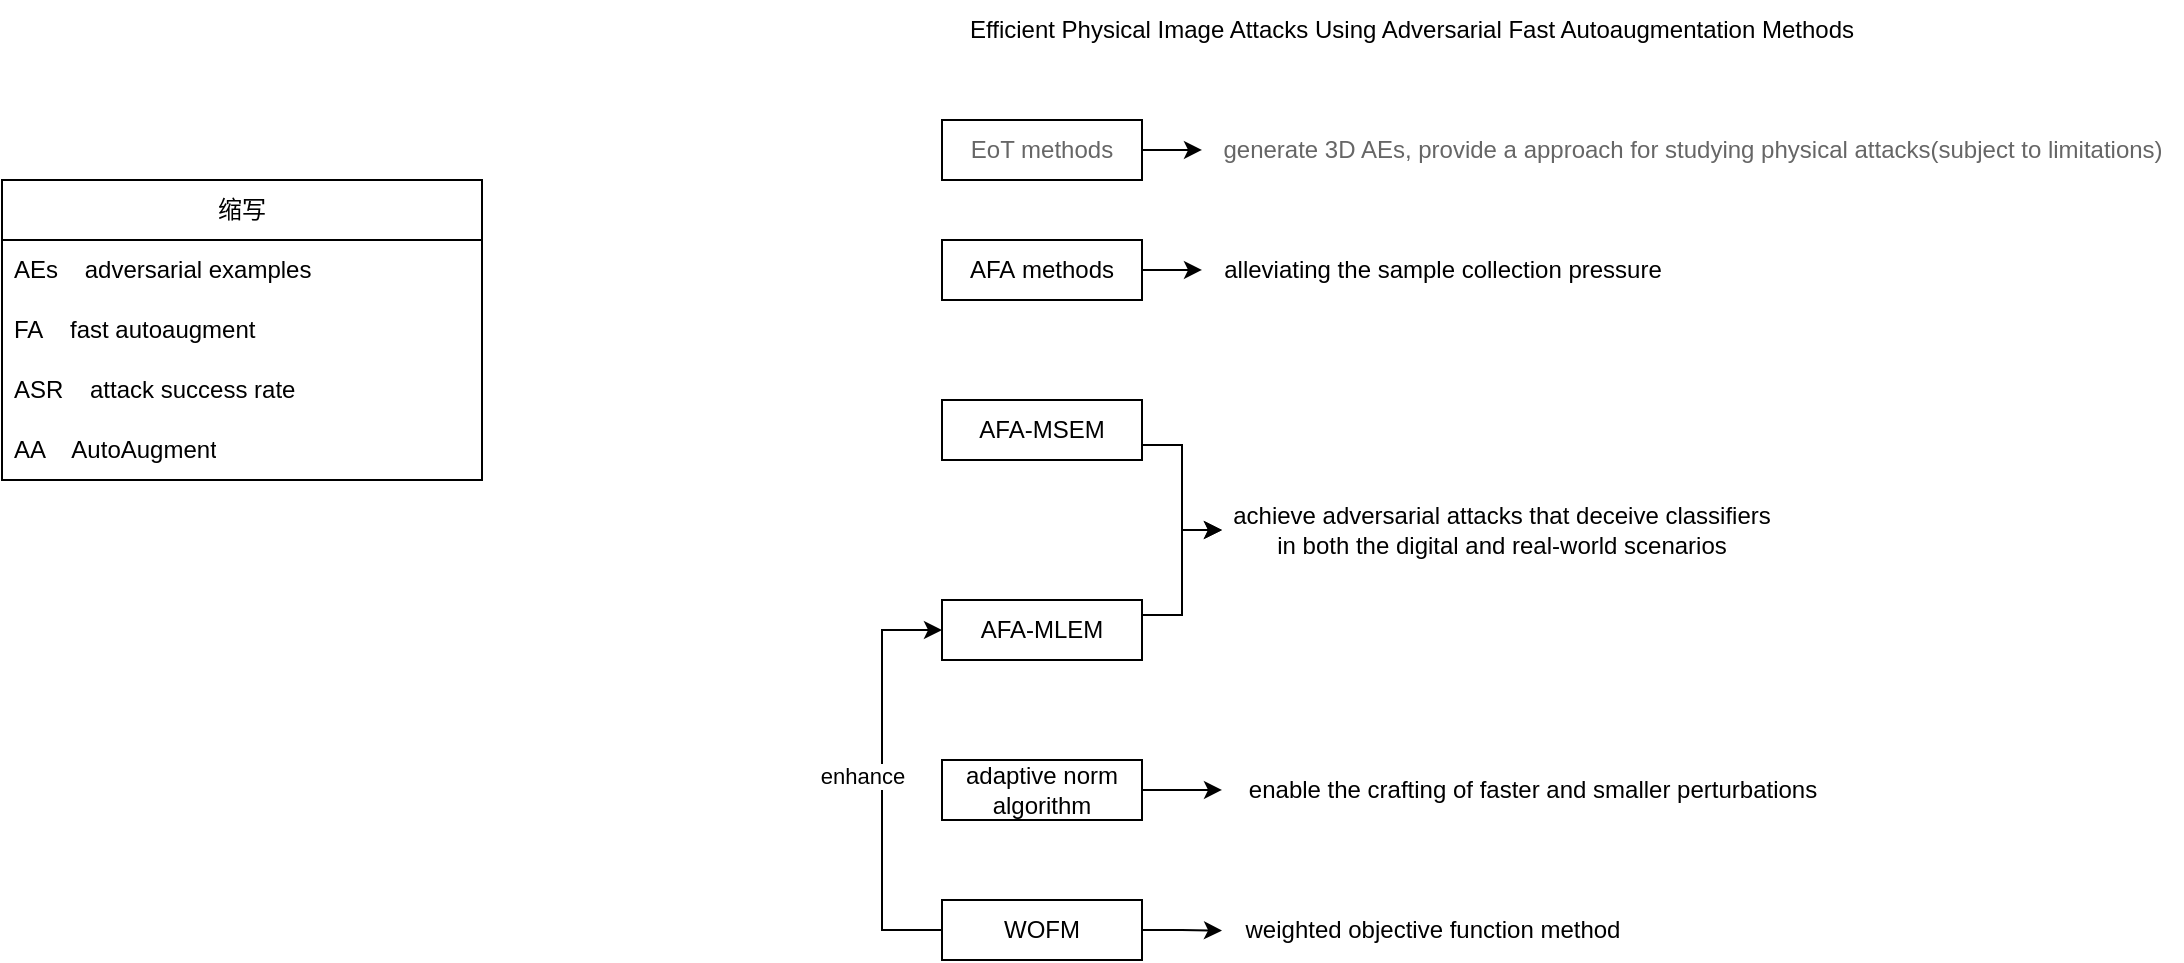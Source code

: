 <mxfile version="21.6.9" type="github">
  <diagram name="第 1 页" id="bg1YBPtNvMRcdtTk9uoi">
    <mxGraphModel dx="1757" dy="542" grid="1" gridSize="10" guides="1" tooltips="1" connect="1" arrows="1" fold="1" page="1" pageScale="1" pageWidth="827" pageHeight="1169" math="0" shadow="0">
      <root>
        <mxCell id="0" />
        <mxCell id="1" parent="0" />
        <mxCell id="tyRtAacIzeEGG3dSfyBD-1" value="Efficient Physical Image Attacks Using Adversarial Fast Autoaugmentation Methods" style="text;html=1;strokeColor=none;fillColor=none;align=center;verticalAlign=middle;whiteSpace=wrap;rounded=0;" parent="1" vertex="1">
          <mxGeometry x="-40" y="20" width="550" height="30" as="geometry" />
        </mxCell>
        <mxCell id="tyRtAacIzeEGG3dSfyBD-4" style="edgeStyle=orthogonalEdgeStyle;rounded=0;orthogonalLoop=1;jettySize=auto;html=1;exitX=1;exitY=0.5;exitDx=0;exitDy=0;fontColor=#666666;" parent="1" source="tyRtAacIzeEGG3dSfyBD-2" edge="1">
          <mxGeometry relative="1" as="geometry">
            <mxPoint x="130" y="94.966" as="targetPoint" />
          </mxGeometry>
        </mxCell>
        <mxCell id="tyRtAacIzeEGG3dSfyBD-2" value="EoT methods" style="rounded=0;whiteSpace=wrap;html=1;fontColor=#666666;" parent="1" vertex="1">
          <mxGeometry y="80" width="100" height="30" as="geometry" />
        </mxCell>
        <mxCell id="tyRtAacIzeEGG3dSfyBD-5" value="generate 3D AEs, provide a approach for studying physical attacks(subject to limitations)" style="text;html=1;align=center;verticalAlign=middle;resizable=0;points=[];autosize=1;strokeColor=none;fillColor=none;fontColor=#666666;" parent="1" vertex="1">
          <mxGeometry x="130" y="80" width="490" height="30" as="geometry" />
        </mxCell>
        <mxCell id="tyRtAacIzeEGG3dSfyBD-8" style="edgeStyle=orthogonalEdgeStyle;rounded=0;orthogonalLoop=1;jettySize=auto;html=1;exitX=1;exitY=0.5;exitDx=0;exitDy=0;" parent="1" source="tyRtAacIzeEGG3dSfyBD-6" edge="1">
          <mxGeometry relative="1" as="geometry">
            <mxPoint x="130" y="154.966" as="targetPoint" />
          </mxGeometry>
        </mxCell>
        <mxCell id="tyRtAacIzeEGG3dSfyBD-6" value="AFA&amp;nbsp;methods" style="rounded=0;whiteSpace=wrap;html=1;" parent="1" vertex="1">
          <mxGeometry y="140" width="100" height="30" as="geometry" />
        </mxCell>
        <mxCell id="tyRtAacIzeEGG3dSfyBD-9" value="alleviating the sample collection pressure" style="text;html=1;align=center;verticalAlign=middle;resizable=0;points=[];autosize=1;strokeColor=none;fillColor=none;" parent="1" vertex="1">
          <mxGeometry x="130" y="140" width="240" height="30" as="geometry" />
        </mxCell>
        <mxCell id="tyRtAacIzeEGG3dSfyBD-18" style="edgeStyle=orthogonalEdgeStyle;rounded=0;orthogonalLoop=1;jettySize=auto;html=1;exitX=1;exitY=0.75;exitDx=0;exitDy=0;entryX=0;entryY=0.5;entryDx=0;entryDy=0;" parent="1" source="tyRtAacIzeEGG3dSfyBD-10" target="tyRtAacIzeEGG3dSfyBD-13" edge="1">
          <mxGeometry relative="1" as="geometry" />
        </mxCell>
        <mxCell id="tyRtAacIzeEGG3dSfyBD-10" value="AFA-MSEM" style="rounded=0;whiteSpace=wrap;html=1;" parent="1" vertex="1">
          <mxGeometry y="220" width="100" height="30" as="geometry" />
        </mxCell>
        <mxCell id="tyRtAacIzeEGG3dSfyBD-20" style="edgeStyle=orthogonalEdgeStyle;rounded=0;orthogonalLoop=1;jettySize=auto;html=1;exitX=1;exitY=0.25;exitDx=0;exitDy=0;entryX=0;entryY=0.5;entryDx=0;entryDy=0;" parent="1" source="tyRtAacIzeEGG3dSfyBD-11" target="tyRtAacIzeEGG3dSfyBD-13" edge="1">
          <mxGeometry relative="1" as="geometry" />
        </mxCell>
        <mxCell id="tyRtAacIzeEGG3dSfyBD-11" value="AFA-MLEM" style="rounded=0;whiteSpace=wrap;html=1;" parent="1" vertex="1">
          <mxGeometry y="320" width="100" height="30" as="geometry" />
        </mxCell>
        <mxCell id="tyRtAacIzeEGG3dSfyBD-13" value="achieve adversarial attacks that deceive classifiers in both the digital and real-world scenarios" style="text;html=1;strokeColor=none;fillColor=none;align=center;verticalAlign=middle;whiteSpace=wrap;rounded=0;" parent="1" vertex="1">
          <mxGeometry x="140" y="270" width="280" height="30" as="geometry" />
        </mxCell>
        <mxCell id="tyRtAacIzeEGG3dSfyBD-22" style="edgeStyle=orthogonalEdgeStyle;rounded=0;orthogonalLoop=1;jettySize=auto;html=1;exitX=1;exitY=0.5;exitDx=0;exitDy=0;" parent="1" source="tyRtAacIzeEGG3dSfyBD-21" edge="1">
          <mxGeometry relative="1" as="geometry">
            <mxPoint x="140" y="414.966" as="targetPoint" />
          </mxGeometry>
        </mxCell>
        <mxCell id="tyRtAacIzeEGG3dSfyBD-21" value="adaptive norm algorithm" style="rounded=0;whiteSpace=wrap;html=1;" parent="1" vertex="1">
          <mxGeometry y="400" width="100" height="30" as="geometry" />
        </mxCell>
        <mxCell id="tyRtAacIzeEGG3dSfyBD-23" value="enable the crafting of faster and smaller perturbations" style="text;html=1;align=center;verticalAlign=middle;resizable=0;points=[];autosize=1;strokeColor=none;fillColor=none;" parent="1" vertex="1">
          <mxGeometry x="140" y="400" width="310" height="30" as="geometry" />
        </mxCell>
        <mxCell id="tyRtAacIzeEGG3dSfyBD-24" value="缩写" style="swimlane;fontStyle=0;childLayout=stackLayout;horizontal=1;startSize=30;horizontalStack=0;resizeParent=1;resizeParentMax=0;resizeLast=0;collapsible=1;marginBottom=0;whiteSpace=wrap;html=1;" parent="1" vertex="1">
          <mxGeometry x="-470" y="110" width="240" height="150" as="geometry">
            <mxRectangle x="-390" y="150" width="60" height="30" as="alternateBounds" />
          </mxGeometry>
        </mxCell>
        <mxCell id="tyRtAacIzeEGG3dSfyBD-25" value="AEs&amp;nbsp; &amp;nbsp; adversarial examples" style="text;strokeColor=none;fillColor=none;align=left;verticalAlign=middle;spacingLeft=4;spacingRight=4;overflow=hidden;points=[[0,0.5],[1,0.5]];portConstraint=eastwest;rotatable=0;whiteSpace=wrap;html=1;" parent="tyRtAacIzeEGG3dSfyBD-24" vertex="1">
          <mxGeometry y="30" width="240" height="30" as="geometry" />
        </mxCell>
        <mxCell id="tyRtAacIzeEGG3dSfyBD-26" value="FA&amp;nbsp; &amp;nbsp; fast autoaugment" style="text;strokeColor=none;fillColor=none;align=left;verticalAlign=middle;spacingLeft=4;spacingRight=4;overflow=hidden;points=[[0,0.5],[1,0.5]];portConstraint=eastwest;rotatable=0;whiteSpace=wrap;html=1;" parent="tyRtAacIzeEGG3dSfyBD-24" vertex="1">
          <mxGeometry y="60" width="240" height="30" as="geometry" />
        </mxCell>
        <mxCell id="tyRtAacIzeEGG3dSfyBD-27" value="ASR&amp;nbsp; &amp;nbsp; attack success rate" style="text;strokeColor=none;fillColor=none;align=left;verticalAlign=middle;spacingLeft=4;spacingRight=4;overflow=hidden;points=[[0,0.5],[1,0.5]];portConstraint=eastwest;rotatable=0;whiteSpace=wrap;html=1;" parent="tyRtAacIzeEGG3dSfyBD-24" vertex="1">
          <mxGeometry y="90" width="240" height="30" as="geometry" />
        </mxCell>
        <mxCell id="y5dDvlJ8LpXuPyrqlvUU-2" value="AA&amp;nbsp; &amp;nbsp; AutoAugment" style="text;strokeColor=none;fillColor=none;align=left;verticalAlign=middle;spacingLeft=4;spacingRight=4;overflow=hidden;points=[[0,0.5],[1,0.5]];portConstraint=eastwest;rotatable=0;whiteSpace=wrap;html=1;" vertex="1" parent="tyRtAacIzeEGG3dSfyBD-24">
          <mxGeometry y="120" width="240" height="30" as="geometry" />
        </mxCell>
        <mxCell id="tyRtAacIzeEGG3dSfyBD-29" style="edgeStyle=orthogonalEdgeStyle;rounded=0;orthogonalLoop=1;jettySize=auto;html=1;exitX=1;exitY=0.5;exitDx=0;exitDy=0;" parent="1" source="tyRtAacIzeEGG3dSfyBD-28" edge="1">
          <mxGeometry relative="1" as="geometry">
            <mxPoint x="140" y="485.31" as="targetPoint" />
          </mxGeometry>
        </mxCell>
        <mxCell id="tyRtAacIzeEGG3dSfyBD-31" style="edgeStyle=orthogonalEdgeStyle;rounded=0;orthogonalLoop=1;jettySize=auto;html=1;exitX=0;exitY=0.5;exitDx=0;exitDy=0;entryX=0;entryY=0.5;entryDx=0;entryDy=0;" parent="1" source="tyRtAacIzeEGG3dSfyBD-28" target="tyRtAacIzeEGG3dSfyBD-11" edge="1">
          <mxGeometry relative="1" as="geometry">
            <Array as="points">
              <mxPoint x="-30" y="485" />
              <mxPoint x="-30" y="335" />
            </Array>
          </mxGeometry>
        </mxCell>
        <mxCell id="tyRtAacIzeEGG3dSfyBD-32" value="enhance" style="edgeLabel;html=1;align=center;verticalAlign=middle;resizable=0;points=[];" parent="tyRtAacIzeEGG3dSfyBD-31" vertex="1" connectable="0">
          <mxGeometry x="0.022" y="-2" relative="1" as="geometry">
            <mxPoint x="-12" as="offset" />
          </mxGeometry>
        </mxCell>
        <mxCell id="tyRtAacIzeEGG3dSfyBD-28" value="WOFM" style="rounded=0;whiteSpace=wrap;html=1;" parent="1" vertex="1">
          <mxGeometry y="470" width="100" height="30" as="geometry" />
        </mxCell>
        <mxCell id="tyRtAacIzeEGG3dSfyBD-30" value="&lt;div&gt;weighted ob&lt;span style=&quot;background-color: initial;&quot;&gt;ject&lt;/span&gt;&lt;span style=&quot;background-color: initial;&quot;&gt;ive function method&lt;/span&gt;&lt;/div&gt;" style="text;html=1;align=center;verticalAlign=middle;resizable=0;points=[];autosize=1;strokeColor=none;fillColor=none;" parent="1" vertex="1">
          <mxGeometry x="140" y="470" width="210" height="30" as="geometry" />
        </mxCell>
      </root>
    </mxGraphModel>
  </diagram>
</mxfile>
